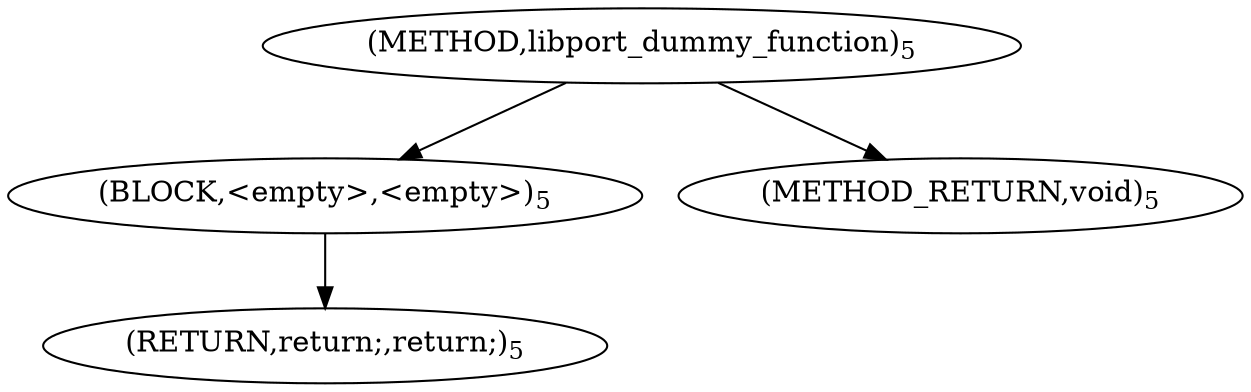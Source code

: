 digraph "libport_dummy_function" {  
"77979" [label = <(METHOD,libport_dummy_function)<SUB>5</SUB>> ]
"77980" [label = <(BLOCK,&lt;empty&gt;,&lt;empty&gt;)<SUB>5</SUB>> ]
"77981" [label = <(RETURN,return;,return;)<SUB>5</SUB>> ]
"77982" [label = <(METHOD_RETURN,void)<SUB>5</SUB>> ]
  "77979" -> "77980" 
  "77979" -> "77982" 
  "77980" -> "77981" 
}
